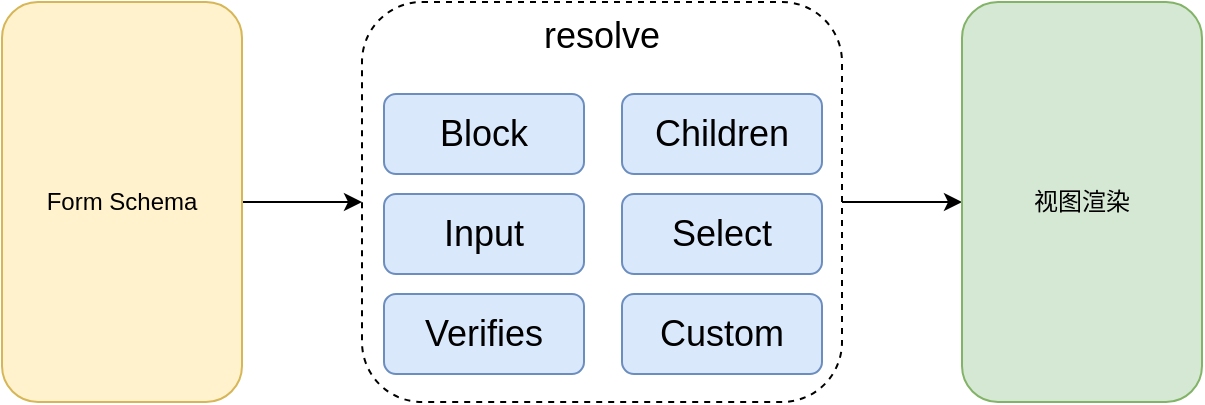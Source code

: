 <mxfile version="20.7.3" type="github">
  <diagram id="U6kZS0wEWuQoDvxzO-zy" name="第 1 页">
    <mxGraphModel dx="904" dy="623" grid="1" gridSize="10" guides="1" tooltips="1" connect="1" arrows="1" fold="1" page="1" pageScale="1" pageWidth="827" pageHeight="1169" math="0" shadow="0">
      <root>
        <mxCell id="0" />
        <mxCell id="1" parent="0" />
        <mxCell id="BKJsK0H2HDnq85k8SSmx-11" style="edgeStyle=orthogonalEdgeStyle;rounded=0;orthogonalLoop=1;jettySize=auto;html=1;entryX=0;entryY=0.5;entryDx=0;entryDy=0;fontSize=18;" edge="1" parent="1" source="BKJsK0H2HDnq85k8SSmx-1" target="BKJsK0H2HDnq85k8SSmx-2">
          <mxGeometry relative="1" as="geometry" />
        </mxCell>
        <mxCell id="BKJsK0H2HDnq85k8SSmx-1" value="Form Schema" style="rounded=1;whiteSpace=wrap;html=1;fillColor=#fff2cc;strokeColor=#d6b656;" vertex="1" parent="1">
          <mxGeometry x="40" y="200" width="120" height="200" as="geometry" />
        </mxCell>
        <mxCell id="BKJsK0H2HDnq85k8SSmx-12" style="edgeStyle=orthogonalEdgeStyle;rounded=0;orthogonalLoop=1;jettySize=auto;html=1;entryX=0;entryY=0.5;entryDx=0;entryDy=0;fontSize=18;" edge="1" parent="1" source="BKJsK0H2HDnq85k8SSmx-2" target="BKJsK0H2HDnq85k8SSmx-5">
          <mxGeometry relative="1" as="geometry" />
        </mxCell>
        <mxCell id="BKJsK0H2HDnq85k8SSmx-2" value="&lt;font style=&quot;font-size: 18px;&quot;&gt;resolve&lt;/font&gt;" style="rounded=1;whiteSpace=wrap;html=1;dashed=1;verticalAlign=top;" vertex="1" parent="1">
          <mxGeometry x="220" y="200" width="240" height="200" as="geometry" />
        </mxCell>
        <mxCell id="BKJsK0H2HDnq85k8SSmx-4" value="Block" style="rounded=1;whiteSpace=wrap;html=1;fontSize=18;fillColor=#dae8fc;strokeColor=#6c8ebf;" vertex="1" parent="1">
          <mxGeometry x="231" y="246" width="100" height="40" as="geometry" />
        </mxCell>
        <mxCell id="BKJsK0H2HDnq85k8SSmx-5" value="视图渲染" style="rounded=1;whiteSpace=wrap;html=1;fillColor=#d5e8d4;strokeColor=#82b366;" vertex="1" parent="1">
          <mxGeometry x="520" y="200" width="120" height="200" as="geometry" />
        </mxCell>
        <mxCell id="BKJsK0H2HDnq85k8SSmx-6" value="Input" style="rounded=1;whiteSpace=wrap;html=1;fontSize=18;fillColor=#dae8fc;strokeColor=#6c8ebf;" vertex="1" parent="1">
          <mxGeometry x="231" y="296" width="100" height="40" as="geometry" />
        </mxCell>
        <mxCell id="BKJsK0H2HDnq85k8SSmx-7" value="Verifies" style="rounded=1;whiteSpace=wrap;html=1;fontSize=18;fillColor=#dae8fc;strokeColor=#6c8ebf;" vertex="1" parent="1">
          <mxGeometry x="231" y="346" width="100" height="40" as="geometry" />
        </mxCell>
        <mxCell id="BKJsK0H2HDnq85k8SSmx-8" value="Children" style="rounded=1;whiteSpace=wrap;html=1;fontSize=18;fillColor=#dae8fc;strokeColor=#6c8ebf;" vertex="1" parent="1">
          <mxGeometry x="350" y="246" width="100" height="40" as="geometry" />
        </mxCell>
        <mxCell id="BKJsK0H2HDnq85k8SSmx-9" value="Select" style="rounded=1;whiteSpace=wrap;html=1;fontSize=18;fillColor=#dae8fc;strokeColor=#6c8ebf;" vertex="1" parent="1">
          <mxGeometry x="350" y="296" width="100" height="40" as="geometry" />
        </mxCell>
        <mxCell id="BKJsK0H2HDnq85k8SSmx-10" value="Custom" style="rounded=1;whiteSpace=wrap;html=1;fontSize=18;fillColor=#dae8fc;strokeColor=#6c8ebf;" vertex="1" parent="1">
          <mxGeometry x="350" y="346" width="100" height="40" as="geometry" />
        </mxCell>
      </root>
    </mxGraphModel>
  </diagram>
</mxfile>
